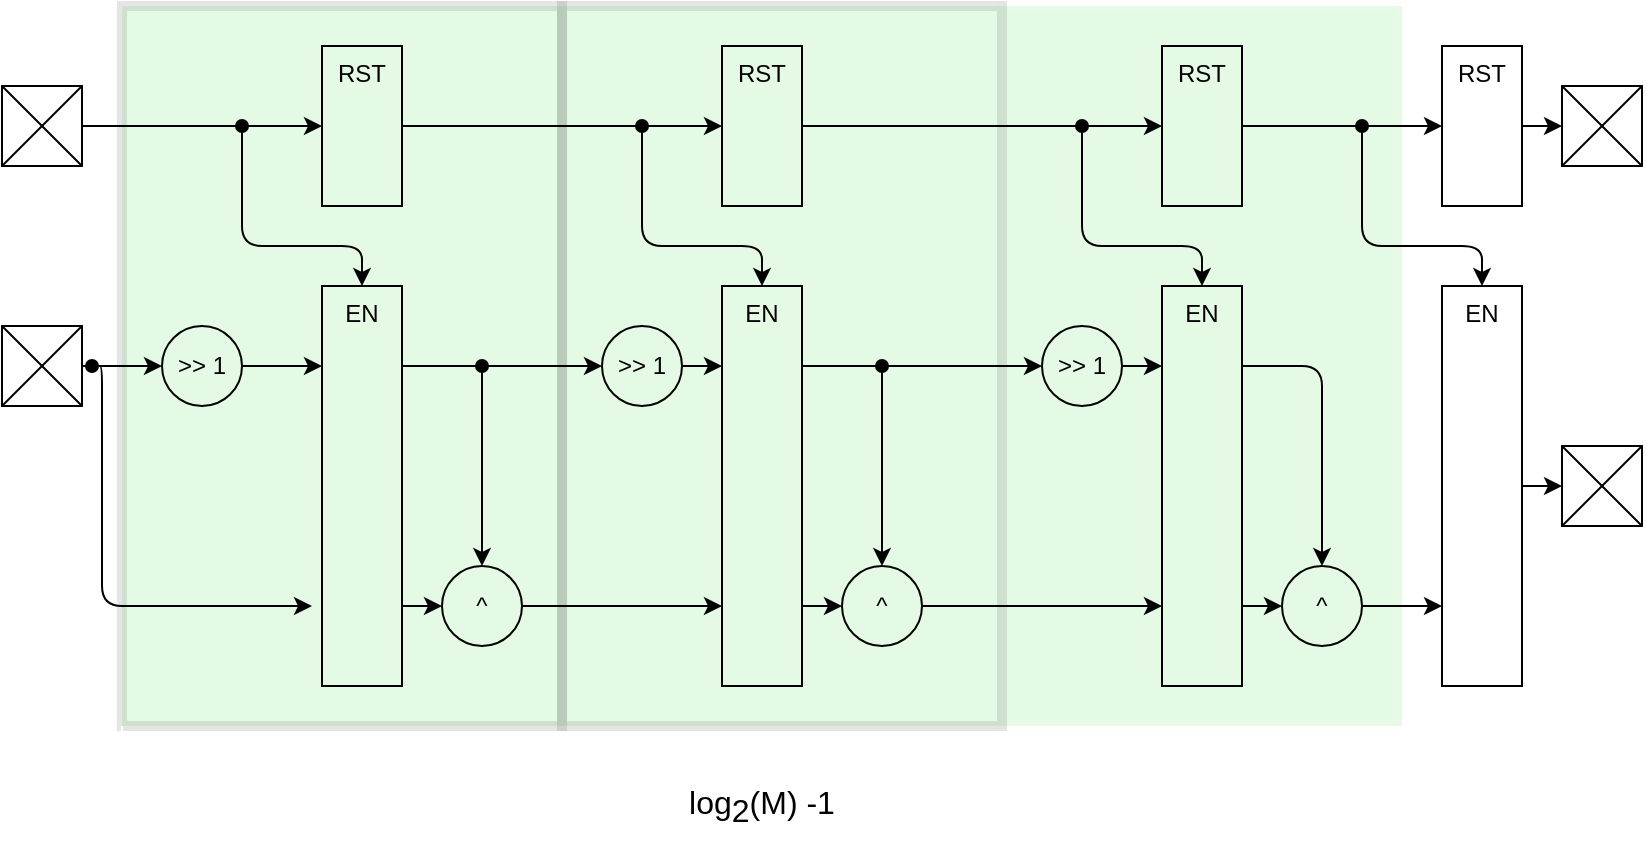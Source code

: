 <mxfile>
    <diagram id="4i5FrUjJHPsOPsDg4fuU" name="Page-1">
        <mxGraphModel dx="776" dy="678" grid="1" gridSize="10" guides="1" tooltips="1" connect="1" arrows="1" fold="1" page="1" pageScale="1" pageWidth="850" pageHeight="1100" math="0" shadow="0">
            <root>
                <mxCell id="0"/>
                <mxCell id="1" parent="0"/>
                <mxCell id="155" value="" style="rounded=0;whiteSpace=wrap;html=1;strokeColor=#F0F0F0;fontSize=12;fillColor=#00CC00;opacity=10;strokeWidth=5;" vertex="1" parent="1">
                    <mxGeometry x="520" y="220" width="200" height="360" as="geometry"/>
                </mxCell>
                <mxCell id="153" value="" style="rounded=0;whiteSpace=wrap;html=1;strokeColor=default;fontSize=12;fillColor=#00CC00;opacity=10;strokeWidth=5;" vertex="1" parent="1">
                    <mxGeometry x="80" y="220" width="220" height="360" as="geometry"/>
                </mxCell>
                <mxCell id="154" value="" style="rounded=0;whiteSpace=wrap;html=1;strokeColor=default;fontSize=12;fillColor=#00CC00;opacity=10;strokeWidth=5;" vertex="1" parent="1">
                    <mxGeometry x="300" y="220" width="220" height="360" as="geometry"/>
                </mxCell>
                <mxCell id="5" style="edgeStyle=none;html=1;exitX=1;exitY=0.5;exitDx=0;exitDy=0;entryX=0;entryY=0.2;entryDx=0;entryDy=0;entryPerimeter=0;" edge="1" parent="1" source="3" target="4">
                    <mxGeometry relative="1" as="geometry"/>
                </mxCell>
                <mxCell id="3" value="&amp;gt;&amp;gt; 1" style="ellipse;whiteSpace=wrap;html=1;aspect=fixed;fillColor=none;" vertex="1" parent="1">
                    <mxGeometry x="100" y="380" width="40" height="40" as="geometry"/>
                </mxCell>
                <mxCell id="21" style="edgeStyle=none;html=1;exitX=1;exitY=0.2;exitDx=0;exitDy=0;entryX=0;entryY=0.5;entryDx=0;entryDy=0;exitPerimeter=0;" edge="1" parent="1" source="4" target="32">
                    <mxGeometry relative="1" as="geometry">
                        <mxPoint x="335" y="400" as="targetPoint"/>
                    </mxGeometry>
                </mxCell>
                <mxCell id="23" style="edgeStyle=orthogonalEdgeStyle;html=1;entryX=0.5;entryY=0;entryDx=0;entryDy=0;startArrow=oval;startFill=1;" edge="1" parent="1" target="22">
                    <mxGeometry relative="1" as="geometry">
                        <mxPoint x="260" y="400" as="sourcePoint"/>
                        <Array as="points">
                            <mxPoint x="260" y="450"/>
                            <mxPoint x="260" y="450"/>
                        </Array>
                    </mxGeometry>
                </mxCell>
                <mxCell id="4" value="EN" style="rounded=0;whiteSpace=wrap;html=1;fillColor=none;verticalAlign=top;points=[[0,0,0,0,0],[0,0.2,0,0,0],[0,0.25,0,0,0],[0,0.5,0,0,0],[0,0.75,0,0,0],[0,0.8,0,0,0],[0,1,0,0,0],[0.25,0,0,0,0],[0.25,1,0,0,0],[0.5,0,0,0,0],[0.5,1,0,0,0],[0.75,0,0,0,0],[0.75,1,0,0,0],[1,0,0,0,0],[1,0.2,0,0,0],[1,0.25,0,0,0],[1,0.5,0,0,0],[1,0.75,0,0,0],[1,0.8,0,0,0],[1,1,0,0,0]];" vertex="1" parent="1">
                    <mxGeometry x="180" y="360" width="40" height="200" as="geometry"/>
                </mxCell>
                <mxCell id="24" style="edgeStyle=none;html=1;exitX=1;exitY=0.8;exitDx=0;exitDy=0;entryX=0;entryY=0.5;entryDx=0;entryDy=0;exitPerimeter=0;" edge="1" parent="1" source="4" target="22">
                    <mxGeometry relative="1" as="geometry">
                        <mxPoint x="215" y="520" as="sourcePoint"/>
                    </mxGeometry>
                </mxCell>
                <mxCell id="10" value="" style="group" vertex="1" connectable="0" parent="1">
                    <mxGeometry x="20" y="380" width="40" height="40" as="geometry"/>
                </mxCell>
                <mxCell id="7" value="" style="rounded=0;whiteSpace=wrap;html=1;fillColor=none;" vertex="1" parent="10">
                    <mxGeometry width="40" height="40" as="geometry"/>
                </mxCell>
                <mxCell id="8" value="" style="endArrow=none;html=1;exitX=0;exitY=1;exitDx=0;exitDy=0;entryX=1;entryY=0;entryDx=0;entryDy=0;" edge="1" parent="10" source="7" target="7">
                    <mxGeometry width="50" height="50" relative="1" as="geometry">
                        <mxPoint x="20" y="-80" as="sourcePoint"/>
                        <mxPoint x="70" y="-130" as="targetPoint"/>
                    </mxGeometry>
                </mxCell>
                <mxCell id="9" value="" style="endArrow=none;html=1;exitX=0;exitY=0;exitDx=0;exitDy=0;entryX=1;entryY=1;entryDx=0;entryDy=0;" edge="1" parent="10" source="7" target="7">
                    <mxGeometry width="50" height="50" relative="1" as="geometry">
                        <mxPoint x="20" y="-80" as="sourcePoint"/>
                        <mxPoint x="70" y="-130" as="targetPoint"/>
                    </mxGeometry>
                </mxCell>
                <mxCell id="11" style="edgeStyle=none;html=1;exitX=1;exitY=0.5;exitDx=0;exitDy=0;entryX=0;entryY=0.5;entryDx=0;entryDy=0;" edge="1" parent="1" source="7" target="3">
                    <mxGeometry relative="1" as="geometry"/>
                </mxCell>
                <mxCell id="16" style="edgeStyle=orthogonalEdgeStyle;html=1;startArrow=oval;startFill=1;" edge="1" parent="1">
                    <mxGeometry relative="1" as="geometry">
                        <mxPoint x="65" y="400" as="sourcePoint"/>
                        <mxPoint x="175" y="520" as="targetPoint"/>
                        <Array as="points">
                            <mxPoint x="70" y="520"/>
                        </Array>
                    </mxGeometry>
                </mxCell>
                <mxCell id="29" style="edgeStyle=none;html=1;exitX=1;exitY=0.5;exitDx=0;exitDy=0;entryX=0;entryY=0.8;entryDx=0;entryDy=0;entryPerimeter=0;" edge="1" parent="1" source="22" target="128">
                    <mxGeometry relative="1" as="geometry">
                        <mxPoint x="415" y="520" as="targetPoint"/>
                    </mxGeometry>
                </mxCell>
                <mxCell id="22" value="^" style="ellipse;whiteSpace=wrap;html=1;aspect=fixed;fillColor=none;" vertex="1" parent="1">
                    <mxGeometry x="240" y="500" width="40" height="40" as="geometry"/>
                </mxCell>
                <mxCell id="31" style="edgeStyle=none;html=1;exitX=1;exitY=0.5;exitDx=0;exitDy=0;entryX=0;entryY=0.2;entryDx=0;entryDy=0;entryPerimeter=0;" edge="1" parent="1" source="32" target="128">
                    <mxGeometry relative="1" as="geometry">
                        <mxPoint x="415" y="400" as="targetPoint"/>
                    </mxGeometry>
                </mxCell>
                <mxCell id="32" value="&amp;gt;&amp;gt; 1" style="ellipse;whiteSpace=wrap;html=1;aspect=fixed;fillColor=none;" vertex="1" parent="1">
                    <mxGeometry x="320" y="380" width="40" height="40" as="geometry"/>
                </mxCell>
                <mxCell id="33" style="edgeStyle=none;html=1;exitX=1;exitY=0.2;exitDx=0;exitDy=0;entryX=0;entryY=0.5;entryDx=0;entryDy=0;exitPerimeter=0;" edge="1" parent="1" source="128" target="59">
                    <mxGeometry relative="1" as="geometry">
                        <mxPoint x="455" y="400" as="sourcePoint"/>
                        <mxPoint x="655" y="400" as="targetPoint"/>
                    </mxGeometry>
                </mxCell>
                <mxCell id="34" style="edgeStyle=orthogonalEdgeStyle;html=1;entryX=0.5;entryY=0;entryDx=0;entryDy=0;startArrow=oval;startFill=1;" edge="1" parent="1" target="53">
                    <mxGeometry relative="1" as="geometry">
                        <mxPoint x="460" y="400" as="sourcePoint"/>
                        <Array as="points">
                            <mxPoint x="460" y="400"/>
                        </Array>
                    </mxGeometry>
                </mxCell>
                <mxCell id="36" style="edgeStyle=none;html=1;exitX=1;exitY=0.8;exitDx=0;exitDy=0;entryX=0;entryY=0.5;entryDx=0;entryDy=0;exitPerimeter=0;" edge="1" parent="1" source="128" target="53">
                    <mxGeometry relative="1" as="geometry">
                        <mxPoint x="455" y="520" as="sourcePoint"/>
                    </mxGeometry>
                </mxCell>
                <mxCell id="52" style="edgeStyle=none;html=1;exitX=1;exitY=0.5;exitDx=0;exitDy=0;entryX=0;entryY=0.8;entryDx=0;entryDy=0;entryPerimeter=0;" edge="1" parent="1" source="53" target="129">
                    <mxGeometry relative="1" as="geometry">
                        <mxPoint x="655" y="520" as="targetPoint"/>
                    </mxGeometry>
                </mxCell>
                <mxCell id="53" value="^" style="ellipse;whiteSpace=wrap;html=1;aspect=fixed;fillColor=none;" vertex="1" parent="1">
                    <mxGeometry x="440" y="500" width="40" height="40" as="geometry"/>
                </mxCell>
                <mxCell id="58" style="edgeStyle=none;html=1;exitX=1;exitY=0.5;exitDx=0;exitDy=0;entryX=0;entryY=0.2;entryDx=0;entryDy=0;entryPerimeter=0;" edge="1" parent="1" source="59" target="129">
                    <mxGeometry relative="1" as="geometry">
                        <mxPoint x="675" y="400" as="sourcePoint"/>
                        <mxPoint x="835" y="400" as="targetPoint"/>
                    </mxGeometry>
                </mxCell>
                <mxCell id="59" value="&amp;gt;&amp;gt; 1" style="ellipse;whiteSpace=wrap;html=1;aspect=fixed;fillColor=none;" vertex="1" parent="1">
                    <mxGeometry x="540" y="380" width="40" height="40" as="geometry"/>
                </mxCell>
                <mxCell id="61" style="edgeStyle=orthogonalEdgeStyle;html=1;entryX=0.5;entryY=0;entryDx=0;entryDy=0;startArrow=none;startFill=0;rounded=1;exitX=1;exitY=0.2;exitDx=0;exitDy=0;exitPerimeter=0;" edge="1" parent="1" target="80" source="129">
                    <mxGeometry relative="1" as="geometry">
                        <mxPoint x="675" y="400" as="sourcePoint"/>
                        <Array as="points">
                            <mxPoint x="680" y="400"/>
                        </Array>
                    </mxGeometry>
                </mxCell>
                <mxCell id="63" style="edgeStyle=none;html=1;exitX=1;exitY=0.8;exitDx=0;exitDy=0;entryX=0;entryY=0.5;entryDx=0;entryDy=0;exitPerimeter=0;" edge="1" parent="1" source="129" target="80">
                    <mxGeometry relative="1" as="geometry">
                        <mxPoint x="875" y="520" as="sourcePoint"/>
                    </mxGeometry>
                </mxCell>
                <mxCell id="116" style="edgeStyle=orthogonalEdgeStyle;rounded=1;html=1;exitX=1;exitY=0.5;exitDx=0;exitDy=0;entryX=0;entryY=0.8;entryDx=0;entryDy=0;fontSize=12;startArrow=none;startFill=0;entryPerimeter=0;" edge="1" parent="1" source="80" target="148">
                    <mxGeometry relative="1" as="geometry">
                        <mxPoint x="835" y="460" as="targetPoint"/>
                        <Array as="points"/>
                    </mxGeometry>
                </mxCell>
                <mxCell id="80" value="^" style="ellipse;whiteSpace=wrap;html=1;aspect=fixed;fillColor=none;" vertex="1" parent="1">
                    <mxGeometry x="660" y="500" width="40" height="40" as="geometry"/>
                </mxCell>
                <mxCell id="117" style="edgeStyle=orthogonalEdgeStyle;rounded=1;html=1;exitX=1;exitY=0.5;exitDx=0;exitDy=0;entryX=0;entryY=0.5;entryDx=0;entryDy=0;fontSize=12;startArrow=none;startFill=0;exitPerimeter=0;" edge="1" parent="1" source="148" target="157">
                    <mxGeometry relative="1" as="geometry">
                        <mxPoint x="875" y="460" as="sourcePoint"/>
                        <mxPoint x="895" y="460.0" as="targetPoint"/>
                    </mxGeometry>
                </mxCell>
                <mxCell id="131" style="edgeStyle=orthogonalEdgeStyle;rounded=1;html=1;exitX=1;exitY=0.5;exitDx=0;exitDy=0;entryX=0;entryY=0.5;entryDx=0;entryDy=0;fontSize=12;startArrow=none;startFill=0;" edge="1" parent="1" source="118" target="130">
                    <mxGeometry relative="1" as="geometry"/>
                </mxCell>
                <mxCell id="118" value="RST" style="rounded=0;whiteSpace=wrap;html=1;fillColor=none;verticalAlign=top;" vertex="1" parent="1">
                    <mxGeometry x="180" y="240" width="40" height="80" as="geometry"/>
                </mxCell>
                <mxCell id="119" value="" style="group" vertex="1" connectable="0" parent="1">
                    <mxGeometry x="20" y="260" width="40" height="40" as="geometry"/>
                </mxCell>
                <mxCell id="120" value="" style="rounded=0;whiteSpace=wrap;html=1;fillColor=none;" vertex="1" parent="119">
                    <mxGeometry width="40" height="40" as="geometry"/>
                </mxCell>
                <mxCell id="121" value="" style="endArrow=none;html=1;exitX=0;exitY=1;exitDx=0;exitDy=0;entryX=1;entryY=0;entryDx=0;entryDy=0;" edge="1" parent="119" source="120" target="120">
                    <mxGeometry width="50" height="50" relative="1" as="geometry">
                        <mxPoint x="20" y="-80" as="sourcePoint"/>
                        <mxPoint x="70" y="-130" as="targetPoint"/>
                    </mxGeometry>
                </mxCell>
                <mxCell id="122" value="" style="endArrow=none;html=1;exitX=0;exitY=0;exitDx=0;exitDy=0;entryX=1;entryY=1;entryDx=0;entryDy=0;" edge="1" parent="119" source="120" target="120">
                    <mxGeometry width="50" height="50" relative="1" as="geometry">
                        <mxPoint x="20" y="-80" as="sourcePoint"/>
                        <mxPoint x="70" y="-130" as="targetPoint"/>
                    </mxGeometry>
                </mxCell>
                <mxCell id="123" style="edgeStyle=orthogonalEdgeStyle;rounded=1;html=1;exitX=1;exitY=0.5;exitDx=0;exitDy=0;entryX=0;entryY=0.5;entryDx=0;entryDy=0;fontSize=12;startArrow=none;startFill=0;" edge="1" parent="1" source="120" target="118">
                    <mxGeometry relative="1" as="geometry"/>
                </mxCell>
                <mxCell id="127" style="edgeStyle=orthogonalEdgeStyle;rounded=1;html=1;entryX=0.5;entryY=0;entryDx=0;entryDy=0;fontSize=12;startArrow=oval;startFill=1;" edge="1" parent="1" target="4">
                    <mxGeometry relative="1" as="geometry">
                        <mxPoint x="140" y="280" as="sourcePoint"/>
                        <Array as="points">
                            <mxPoint x="140" y="340"/>
                            <mxPoint x="200" y="340"/>
                        </Array>
                    </mxGeometry>
                </mxCell>
                <mxCell id="128" value="EN" style="rounded=0;whiteSpace=wrap;html=1;fillColor=none;verticalAlign=top;points=[[0,0,0,0,0],[0,0.2,0,0,0],[0,0.25,0,0,0],[0,0.5,0,0,0],[0,0.75,0,0,0],[0,0.8,0,0,0],[0,1,0,0,0],[0.25,0,0,0,0],[0.25,1,0,0,0],[0.5,0,0,0,0],[0.5,1,0,0,0],[0.75,0,0,0,0],[0.75,1,0,0,0],[1,0,0,0,0],[1,0.2,0,0,0],[1,0.25,0,0,0],[1,0.5,0,0,0],[1,0.75,0,0,0],[1,0.8,0,0,0],[1,1,0,0,0]];" vertex="1" parent="1">
                    <mxGeometry x="380" y="360" width="40" height="200" as="geometry"/>
                </mxCell>
                <mxCell id="129" value="EN" style="rounded=0;whiteSpace=wrap;html=1;fillColor=none;verticalAlign=top;points=[[0,0,0,0,0],[0,0.2,0,0,0],[0,0.25,0,0,0],[0,0.5,0,0,0],[0,0.75,0,0,0],[0,0.8,0,0,0],[0,1,0,0,0],[0.25,0,0,0,0],[0.25,1,0,0,0],[0.5,0,0,0,0],[0.5,1,0,0,0],[0.75,0,0,0,0],[0.75,1,0,0,0],[1,0,0,0,0],[1,0.2,0,0,0],[1,0.25,0,0,0],[1,0.5,0,0,0],[1,0.75,0,0,0],[1,0.8,0,0,0],[1,1,0,0,0]];" vertex="1" parent="1">
                    <mxGeometry x="600" y="360" width="40" height="200" as="geometry"/>
                </mxCell>
                <mxCell id="133" style="edgeStyle=orthogonalEdgeStyle;rounded=1;html=1;exitX=1;exitY=0.5;exitDx=0;exitDy=0;entryX=0;entryY=0.5;entryDx=0;entryDy=0;fontSize=12;startArrow=none;startFill=0;" edge="1" parent="1" source="130" target="132">
                    <mxGeometry relative="1" as="geometry"/>
                </mxCell>
                <mxCell id="130" value="RST" style="rounded=0;whiteSpace=wrap;html=1;fillColor=none;verticalAlign=top;" vertex="1" parent="1">
                    <mxGeometry x="380" y="240" width="40" height="80" as="geometry"/>
                </mxCell>
                <mxCell id="134" style="edgeStyle=orthogonalEdgeStyle;rounded=1;html=1;exitX=1;exitY=0.5;exitDx=0;exitDy=0;fontSize=12;startArrow=none;startFill=0;entryX=0;entryY=0.5;entryDx=0;entryDy=0;" edge="1" parent="1" source="132" target="139">
                    <mxGeometry relative="1" as="geometry">
                        <mxPoint x="1075" y="279.957" as="targetPoint"/>
                    </mxGeometry>
                </mxCell>
                <mxCell id="132" value="RST" style="rounded=0;whiteSpace=wrap;html=1;fillColor=none;verticalAlign=top;" vertex="1" parent="1">
                    <mxGeometry x="600" y="240" width="40" height="80" as="geometry"/>
                </mxCell>
                <mxCell id="140" style="edgeStyle=orthogonalEdgeStyle;rounded=1;html=1;exitX=1;exitY=0.5;exitDx=0;exitDy=0;entryX=0;entryY=0.5;entryDx=0;entryDy=0;fontSize=12;startArrow=none;startFill=0;" edge="1" parent="1" source="139" target="161">
                    <mxGeometry relative="1" as="geometry">
                        <mxPoint x="895" y="280" as="targetPoint"/>
                    </mxGeometry>
                </mxCell>
                <mxCell id="139" value="RST" style="rounded=0;whiteSpace=wrap;html=1;fillColor=none;verticalAlign=top;" vertex="1" parent="1">
                    <mxGeometry x="740" y="240" width="40" height="80" as="geometry"/>
                </mxCell>
                <mxCell id="141" style="edgeStyle=orthogonalEdgeStyle;rounded=1;html=1;entryX=0.5;entryY=0;entryDx=0;entryDy=0;fontSize=12;startArrow=oval;startFill=1;entryPerimeter=0;" edge="1" parent="1" target="128">
                    <mxGeometry relative="1" as="geometry">
                        <mxPoint x="340" y="280" as="sourcePoint"/>
                        <mxPoint x="395" y="360" as="targetPoint"/>
                        <Array as="points">
                            <mxPoint x="340" y="340"/>
                            <mxPoint x="400" y="340"/>
                        </Array>
                    </mxGeometry>
                </mxCell>
                <mxCell id="142" style="edgeStyle=orthogonalEdgeStyle;rounded=1;html=1;fontSize=12;startArrow=oval;startFill=1;entryX=0.5;entryY=0;entryDx=0;entryDy=0;entryPerimeter=0;" edge="1" parent="1" target="129">
                    <mxGeometry relative="1" as="geometry">
                        <mxPoint x="560" y="280" as="sourcePoint"/>
                        <mxPoint x="855" y="360" as="targetPoint"/>
                        <Array as="points">
                            <mxPoint x="560" y="340"/>
                            <mxPoint x="620" y="340"/>
                        </Array>
                    </mxGeometry>
                </mxCell>
                <mxCell id="143" style="edgeStyle=orthogonalEdgeStyle;rounded=1;html=1;fontSize=12;startArrow=oval;startFill=1;entryX=0.5;entryY=0;entryDx=0;entryDy=0;entryPerimeter=0;" edge="1" parent="1" target="148">
                    <mxGeometry relative="1" as="geometry">
                        <mxPoint x="700" y="280" as="sourcePoint"/>
                        <mxPoint x="855" y="360" as="targetPoint"/>
                        <Array as="points">
                            <mxPoint x="700" y="340"/>
                            <mxPoint x="760" y="340"/>
                        </Array>
                    </mxGeometry>
                </mxCell>
                <mxCell id="148" value="EN" style="rounded=0;whiteSpace=wrap;html=1;fillColor=none;verticalAlign=top;points=[[0,0,0,0,0],[0,0.2,0,0,0],[0,0.25,0,0,0],[0,0.5,0,0,0],[0,0.75,0,0,0],[0,0.8,0,0,0],[0,1,0,0,0],[0.25,0,0,0,0],[0.25,1,0,0,0],[0.5,0,0,0,0],[0.5,1,0,0,0],[0.75,0,0,0,0],[0.75,1,0,0,0],[1,0,0,0,0],[1,0.2,0,0,0],[1,0.25,0,0,0],[1,0.5,0,0,0],[1,0.75,0,0,0],[1,0.8,0,0,0],[1,1,0,0,0]];" vertex="1" parent="1">
                    <mxGeometry x="740" y="360" width="40" height="200" as="geometry"/>
                </mxCell>
                <mxCell id="156" value="" style="group" vertex="1" connectable="0" parent="1">
                    <mxGeometry x="800" y="440" width="40" height="40" as="geometry"/>
                </mxCell>
                <mxCell id="157" value="" style="rounded=0;whiteSpace=wrap;html=1;fillColor=none;" vertex="1" parent="156">
                    <mxGeometry width="40" height="40" as="geometry"/>
                </mxCell>
                <mxCell id="158" value="" style="endArrow=none;html=1;exitX=0;exitY=1;exitDx=0;exitDy=0;entryX=1;entryY=0;entryDx=0;entryDy=0;" edge="1" parent="156" source="157" target="157">
                    <mxGeometry width="50" height="50" relative="1" as="geometry">
                        <mxPoint x="20" y="-80" as="sourcePoint"/>
                        <mxPoint x="70" y="-130" as="targetPoint"/>
                    </mxGeometry>
                </mxCell>
                <mxCell id="159" value="" style="endArrow=none;html=1;exitX=0;exitY=0;exitDx=0;exitDy=0;entryX=1;entryY=1;entryDx=0;entryDy=0;" edge="1" parent="156" source="157" target="157">
                    <mxGeometry width="50" height="50" relative="1" as="geometry">
                        <mxPoint x="20" y="-80" as="sourcePoint"/>
                        <mxPoint x="70" y="-130" as="targetPoint"/>
                    </mxGeometry>
                </mxCell>
                <mxCell id="160" value="" style="group" vertex="1" connectable="0" parent="1">
                    <mxGeometry x="800" y="260" width="40" height="40" as="geometry"/>
                </mxCell>
                <mxCell id="161" value="" style="rounded=0;whiteSpace=wrap;html=1;fillColor=none;" vertex="1" parent="160">
                    <mxGeometry width="40" height="40" as="geometry"/>
                </mxCell>
                <mxCell id="162" value="" style="endArrow=none;html=1;exitX=0;exitY=1;exitDx=0;exitDy=0;entryX=1;entryY=0;entryDx=0;entryDy=0;" edge="1" parent="160" source="161" target="161">
                    <mxGeometry width="50" height="50" relative="1" as="geometry">
                        <mxPoint x="20" y="-80" as="sourcePoint"/>
                        <mxPoint x="70" y="-130" as="targetPoint"/>
                    </mxGeometry>
                </mxCell>
                <mxCell id="163" value="" style="endArrow=none;html=1;exitX=0;exitY=0;exitDx=0;exitDy=0;entryX=1;entryY=1;entryDx=0;entryDy=0;" edge="1" parent="160" source="161" target="161">
                    <mxGeometry width="50" height="50" relative="1" as="geometry">
                        <mxPoint x="20" y="-80" as="sourcePoint"/>
                        <mxPoint x="70" y="-130" as="targetPoint"/>
                    </mxGeometry>
                </mxCell>
                <mxCell id="167" value="" style="shape=curlyBracket;whiteSpace=wrap;html=1;rounded=1;labelPosition=left;verticalLabelPosition=middle;align=right;verticalAlign=middle;strokeColor=#FFFFFF;strokeWidth=1;fontSize=12;fillColor=none;rotation=-90;horizontal=1;" vertex="1" parent="1">
                    <mxGeometry x="390" y="270" width="20" height="640" as="geometry"/>
                </mxCell>
                <mxCell id="170" value="log&lt;sub style=&quot;font-size: 16px;&quot;&gt;2&lt;/sub&gt;(M) -1" style="text;html=1;strokeColor=none;fillColor=none;align=center;verticalAlign=middle;whiteSpace=wrap;rounded=0;strokeWidth=1;fontSize=16;" vertex="1" parent="1">
                    <mxGeometry x="340" y="600" width="120" height="40" as="geometry"/>
                </mxCell>
            </root>
        </mxGraphModel>
    </diagram>
</mxfile>